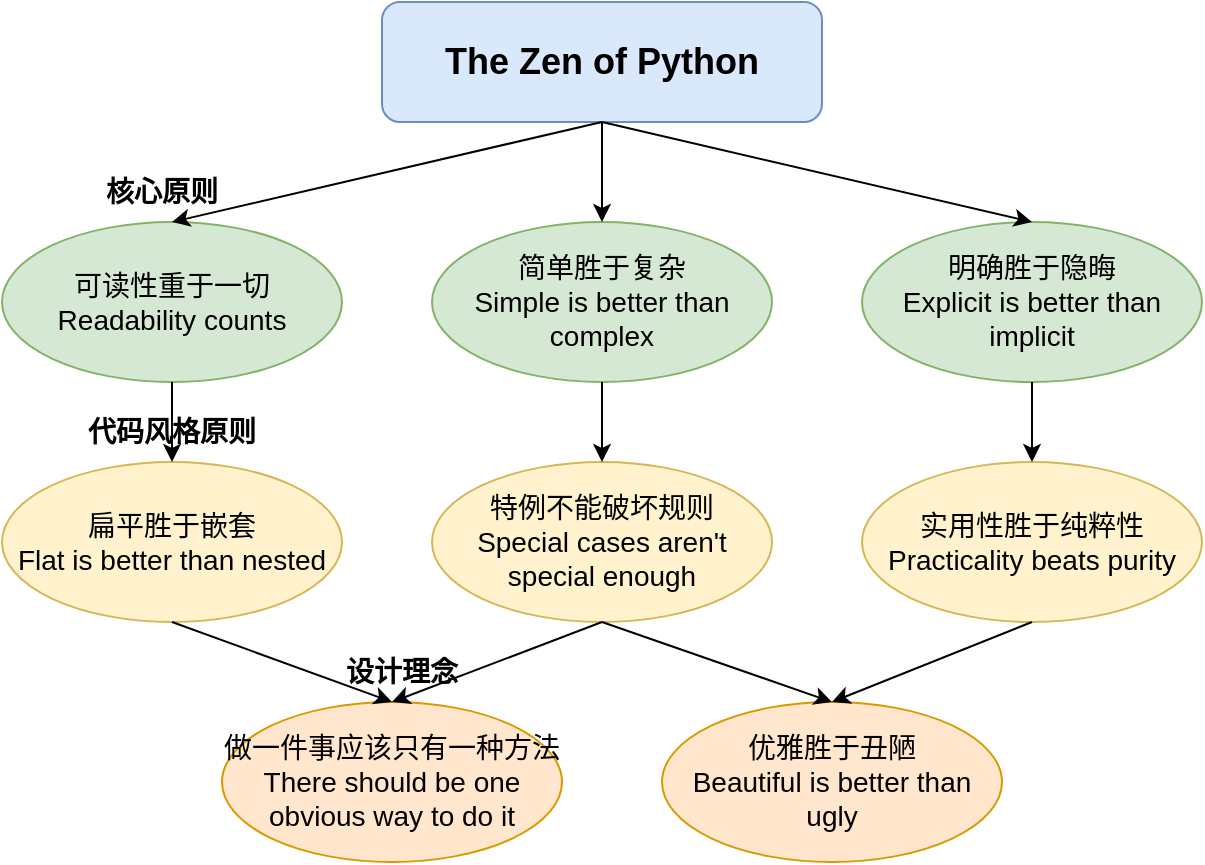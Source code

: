 <mxfile version="26.1.1">
  <diagram id="BoP0I0QNcQ2qFQrXGGj0" name="Page-1">
    <mxGraphModel dx="1114" dy="999" grid="1" gridSize="10" guides="1" tooltips="1" connect="1" arrows="1" fold="1" page="1" pageScale="1" pageWidth="850" pageHeight="1100" math="0" shadow="0">
      <root>
        <mxCell id="0" />
        <mxCell id="1" parent="0" />
        <mxCell id="2" value="The Zen of Python" style="rounded=1;whiteSpace=wrap;html=1;fontSize=18;fillColor=#dae8fc;strokeColor=#6c8ebf;fontStyle=1" parent="1" vertex="1">
          <mxGeometry x="310" y="80" width="220" height="60" as="geometry" />
        </mxCell>
        <mxCell id="3" value="可读性重于一切&lt;br&gt;Readability counts" style="ellipse;whiteSpace=wrap;html=1;fillColor=#d5e8d4;strokeColor=#82b366;fontSize=14;" parent="1" vertex="1">
          <mxGeometry x="120" y="190" width="170" height="80" as="geometry" />
        </mxCell>
        <mxCell id="4" value="简单胜于复杂&lt;br&gt;Simple is better than complex" style="ellipse;whiteSpace=wrap;html=1;fillColor=#d5e8d4;strokeColor=#82b366;fontSize=14;" parent="1" vertex="1">
          <mxGeometry x="335" y="190" width="170" height="80" as="geometry" />
        </mxCell>
        <mxCell id="5" value="明确胜于隐晦&lt;br&gt;Explicit is better than implicit" style="ellipse;whiteSpace=wrap;html=1;fillColor=#d5e8d4;strokeColor=#82b366;fontSize=14;" parent="1" vertex="1">
          <mxGeometry x="550" y="190" width="170" height="80" as="geometry" />
        </mxCell>
        <mxCell id="6" value="扁平胜于嵌套&lt;br&gt;Flat is better than nested" style="ellipse;whiteSpace=wrap;html=1;fillColor=#fff2cc;strokeColor=#d6b656;fontSize=14;" parent="1" vertex="1">
          <mxGeometry x="120" y="310" width="170" height="80" as="geometry" />
        </mxCell>
        <mxCell id="7" value="特例不能破坏规则&lt;br&gt;Special cases aren&#39;t special enough" style="ellipse;whiteSpace=wrap;html=1;fillColor=#fff2cc;strokeColor=#d6b656;fontSize=14;" parent="1" vertex="1">
          <mxGeometry x="335" y="310" width="170" height="80" as="geometry" />
        </mxCell>
        <mxCell id="8" value="实用性胜于纯粹性&lt;br&gt;Practicality beats purity" style="ellipse;whiteSpace=wrap;html=1;fillColor=#fff2cc;strokeColor=#d6b656;fontSize=14;" parent="1" vertex="1">
          <mxGeometry x="550" y="310" width="170" height="80" as="geometry" />
        </mxCell>
        <mxCell id="9" value="做一件事应该只有一种方法&lt;br&gt;There should be one obvious way to do it" style="ellipse;whiteSpace=wrap;html=1;fillColor=#ffe6cc;strokeColor=#d79b00;fontSize=14;" parent="1" vertex="1">
          <mxGeometry x="230" y="430" width="170" height="80" as="geometry" />
        </mxCell>
        <mxCell id="10" value="优雅胜于丑陋&lt;br&gt;Beautiful is better than ugly" style="ellipse;whiteSpace=wrap;html=1;fillColor=#ffe6cc;strokeColor=#d79b00;fontSize=14;" parent="1" vertex="1">
          <mxGeometry x="450" y="430" width="170" height="80" as="geometry" />
        </mxCell>
        <mxCell id="11" value="核心原则" style="text;html=1;strokeColor=none;fillColor=none;align=center;verticalAlign=middle;whiteSpace=wrap;rounded=0;fontSize=14;fontStyle=1" parent="1" vertex="1">
          <mxGeometry x="160" y="160" width="80" height="30" as="geometry" />
        </mxCell>
        <mxCell id="12" value="代码风格原则" style="text;html=1;strokeColor=none;fillColor=none;align=center;verticalAlign=middle;whiteSpace=wrap;rounded=0;fontSize=14;fontStyle=1" parent="1" vertex="1">
          <mxGeometry x="150" y="280" width="110" height="30" as="geometry" />
        </mxCell>
        <mxCell id="13" value="设计理念" style="text;html=1;strokeColor=none;fillColor=none;align=center;verticalAlign=middle;whiteSpace=wrap;rounded=0;fontSize=14;fontStyle=1" parent="1" vertex="1">
          <mxGeometry x="280" y="400" width="80" height="30" as="geometry" />
        </mxCell>
        <mxCell id="14" value="" style="endArrow=classic;html=1;exitX=0.5;exitY=1;exitDx=0;exitDy=0;entryX=0.5;entryY=0;entryDx=0;entryDy=0;" parent="1" source="2" target="3" edge="1">
          <mxGeometry width="50" height="50" relative="1" as="geometry">
            <mxPoint x="400" y="330" as="sourcePoint" />
            <mxPoint x="450" y="280" as="targetPoint" />
          </mxGeometry>
        </mxCell>
        <mxCell id="15" value="" style="endArrow=classic;html=1;exitX=0.5;exitY=1;exitDx=0;exitDy=0;entryX=0.5;entryY=0;entryDx=0;entryDy=0;" parent="1" source="2" target="4" edge="1">
          <mxGeometry width="50" height="50" relative="1" as="geometry">
            <mxPoint x="430" y="150" as="sourcePoint" />
            <mxPoint x="215" y="200" as="targetPoint" />
          </mxGeometry>
        </mxCell>
        <mxCell id="16" value="" style="endArrow=classic;html=1;exitX=0.5;exitY=1;exitDx=0;exitDy=0;entryX=0.5;entryY=0;entryDx=0;entryDy=0;" parent="1" source="2" target="5" edge="1">
          <mxGeometry width="50" height="50" relative="1" as="geometry">
            <mxPoint x="430" y="150" as="sourcePoint" />
            <mxPoint x="430" y="200" as="targetPoint" />
          </mxGeometry>
        </mxCell>
        <mxCell id="17" value="" style="endArrow=classic;html=1;exitX=0.5;exitY=1;exitDx=0;exitDy=0;entryX=0.5;entryY=0;entryDx=0;entryDy=0;" parent="1" source="3" target="6" edge="1">
          <mxGeometry width="50" height="50" relative="1" as="geometry">
            <mxPoint x="430" y="150" as="sourcePoint" />
            <mxPoint x="645" y="200" as="targetPoint" />
          </mxGeometry>
        </mxCell>
        <mxCell id="18" value="" style="endArrow=classic;html=1;exitX=0.5;exitY=1;exitDx=0;exitDy=0;entryX=0.5;entryY=0;entryDx=0;entryDy=0;" parent="1" source="4" target="7" edge="1">
          <mxGeometry width="50" height="50" relative="1" as="geometry">
            <mxPoint x="215" y="280" as="sourcePoint" />
            <mxPoint x="215" y="320" as="targetPoint" />
          </mxGeometry>
        </mxCell>
        <mxCell id="19" value="" style="endArrow=classic;html=1;exitX=0.5;exitY=1;exitDx=0;exitDy=0;entryX=0.5;entryY=0;entryDx=0;entryDy=0;" parent="1" source="5" target="8" edge="1">
          <mxGeometry width="50" height="50" relative="1" as="geometry">
            <mxPoint x="430" y="280" as="sourcePoint" />
            <mxPoint x="430" y="320" as="targetPoint" />
          </mxGeometry>
        </mxCell>
        <mxCell id="20" value="" style="endArrow=classic;html=1;exitX=0.5;exitY=1;exitDx=0;exitDy=0;entryX=0.5;entryY=0;entryDx=0;entryDy=0;" parent="1" source="6" target="9" edge="1">
          <mxGeometry width="50" height="50" relative="1" as="geometry">
            <mxPoint x="645" y="280" as="sourcePoint" />
            <mxPoint x="645" y="320" as="targetPoint" />
          </mxGeometry>
        </mxCell>
        <mxCell id="21" value="" style="endArrow=classic;html=1;exitX=0.5;exitY=1;exitDx=0;exitDy=0;entryX=0.5;entryY=0;entryDx=0;entryDy=0;" parent="1" source="8" target="10" edge="1">
          <mxGeometry width="50" height="50" relative="1" as="geometry">
            <mxPoint x="215" y="400" as="sourcePoint" />
            <mxPoint x="325" y="440" as="targetPoint" />
          </mxGeometry>
        </mxCell>
        <mxCell id="22" value="" style="endArrow=classic;html=1;exitX=0.5;exitY=1;exitDx=0;exitDy=0;entryX=0.5;entryY=0;entryDx=0;entryDy=0;" parent="1" source="7" target="9" edge="1">
          <mxGeometry width="50" height="50" relative="1" as="geometry">
            <mxPoint x="645" y="400" as="sourcePoint" />
            <mxPoint x="535" y="440" as="targetPoint" />
          </mxGeometry>
        </mxCell>
        <mxCell id="23" value="" style="endArrow=classic;html=1;exitX=0.5;exitY=1;exitDx=0;exitDy=0;entryX=0.5;entryY=0;entryDx=0;entryDy=0;" parent="1" source="7" target="10" edge="1">
          <mxGeometry width="50" height="50" relative="1" as="geometry">
            <mxPoint x="430" y="400" as="sourcePoint" />
            <mxPoint x="325" y="440" as="targetPoint" />
          </mxGeometry>
        </mxCell>
      </root>
    </mxGraphModel>
  </diagram>
</mxfile>
